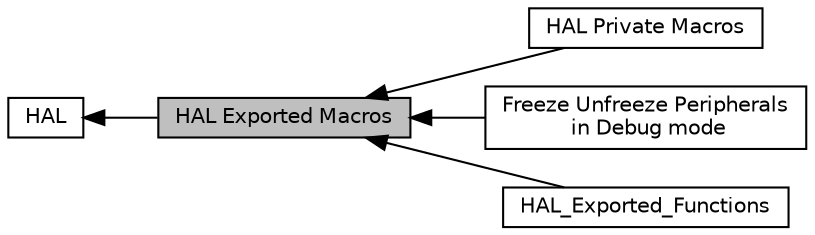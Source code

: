 digraph "HAL Exported Macros"
{
  edge [fontname="Helvetica",fontsize="10",labelfontname="Helvetica",labelfontsize="10"];
  node [fontname="Helvetica",fontsize="10",shape=box];
  rankdir=LR;
  Node4 [label="HAL Private Macros",height=0.2,width=0.4,color="black", fillcolor="white", style="filled",URL="$group___h_a_l___private___macros.html",tooltip=" "];
  Node3 [label="Freeze Unfreeze Peripherals\l in Debug mode",height=0.2,width=0.4,color="black", fillcolor="white", style="filled",URL="$group___d_b_g_m_c_u___freeze___unfreeze.html",tooltip="Freeze/Unfreeze Peripherals in Debug mode Note: On devices STM32F10xx8 and STM32F10xxB,..."];
  Node2 [label="HAL",height=0.2,width=0.4,color="black", fillcolor="white", style="filled",URL="$group___h_a_l.html",tooltip="HAL module driver."];
  Node1 [label="HAL Exported Macros",height=0.2,width=0.4,color="black", fillcolor="grey75", style="filled", fontcolor="black",tooltip=" "];
  Node5 [label="HAL_Exported_Functions",height=0.2,width=0.4,color="black", fillcolor="white", style="filled",URL="$group___h_a_l___exported___functions.html",tooltip=" "];
  Node2->Node1 [shape=plaintext, dir="back", style="solid"];
  Node1->Node3 [shape=plaintext, dir="back", style="solid"];
  Node1->Node4 [shape=plaintext, dir="back", style="solid"];
  Node1->Node5 [shape=plaintext, dir="back", style="solid"];
}
